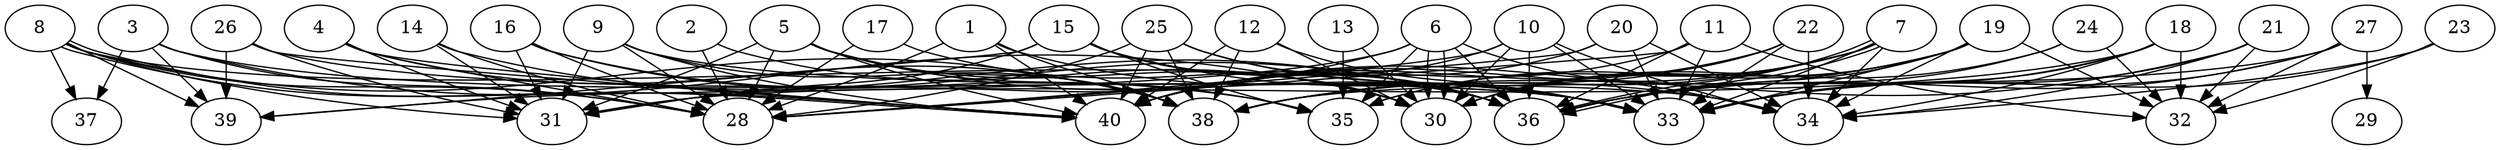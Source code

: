 // DAG automatically generated by daggen at Thu Oct  3 14:06:50 2019
// ./daggen --dot -n 40 --ccr 0.5 --fat 0.9 --regular 0.7 --density 0.7 --mindata 5242880 --maxdata 52428800 
digraph G {
  1 [size="93777920", alpha="0.19", expect_size="46888960"] 
  1 -> 28 [size ="46888960"]
  1 -> 33 [size ="46888960"]
  1 -> 38 [size ="46888960"]
  1 -> 40 [size ="46888960"]
  2 [size="58710016", alpha="0.10", expect_size="29355008"] 
  2 -> 28 [size ="29355008"]
  2 -> 30 [size ="29355008"]
  3 [size="103393280", alpha="0.07", expect_size="51696640"] 
  3 -> 28 [size ="51696640"]
  3 -> 30 [size ="51696640"]
  3 -> 33 [size ="51696640"]
  3 -> 37 [size ="51696640"]
  3 -> 39 [size ="51696640"]
  4 [size="99043328", alpha="0.07", expect_size="49521664"] 
  4 -> 28 [size ="49521664"]
  4 -> 31 [size ="49521664"]
  4 -> 38 [size ="49521664"]
  4 -> 40 [size ="49521664"]
  5 [size="91340800", alpha="0.04", expect_size="45670400"] 
  5 -> 28 [size ="45670400"]
  5 -> 30 [size ="45670400"]
  5 -> 31 [size ="45670400"]
  5 -> 33 [size ="45670400"]
  5 -> 35 [size ="45670400"]
  5 -> 38 [size ="45670400"]
  5 -> 40 [size ="45670400"]
  6 [size="99184640", alpha="0.19", expect_size="49592320"] 
  6 -> 30 [size ="49592320"]
  6 -> 30 [size ="49592320"]
  6 -> 31 [size ="49592320"]
  6 -> 34 [size ="49592320"]
  6 -> 35 [size ="49592320"]
  6 -> 36 [size ="49592320"]
  6 -> 39 [size ="49592320"]
  7 [size="87226368", alpha="0.14", expect_size="43613184"] 
  7 -> 30 [size ="43613184"]
  7 -> 33 [size ="43613184"]
  7 -> 34 [size ="43613184"]
  7 -> 35 [size ="43613184"]
  7 -> 36 [size ="43613184"]
  7 -> 36 [size ="43613184"]
  7 -> 38 [size ="43613184"]
  7 -> 40 [size ="43613184"]
  8 [size="37324800", alpha="0.20", expect_size="18662400"] 
  8 -> 28 [size ="18662400"]
  8 -> 31 [size ="18662400"]
  8 -> 36 [size ="18662400"]
  8 -> 37 [size ="18662400"]
  8 -> 38 [size ="18662400"]
  8 -> 39 [size ="18662400"]
  8 -> 40 [size ="18662400"]
  8 -> 40 [size ="18662400"]
  9 [size="29638656", alpha="0.09", expect_size="14819328"] 
  9 -> 28 [size ="14819328"]
  9 -> 31 [size ="14819328"]
  9 -> 34 [size ="14819328"]
  9 -> 38 [size ="14819328"]
  9 -> 40 [size ="14819328"]
  10 [size="71403520", alpha="0.19", expect_size="35701760"] 
  10 -> 28 [size ="35701760"]
  10 -> 30 [size ="35701760"]
  10 -> 33 [size ="35701760"]
  10 -> 34 [size ="35701760"]
  10 -> 36 [size ="35701760"]
  10 -> 40 [size ="35701760"]
  11 [size="49231872", alpha="0.16", expect_size="24615936"] 
  11 -> 28 [size ="24615936"]
  11 -> 32 [size ="24615936"]
  11 -> 33 [size ="24615936"]
  11 -> 36 [size ="24615936"]
  11 -> 40 [size ="24615936"]
  12 [size="45899776", alpha="0.07", expect_size="22949888"] 
  12 -> 30 [size ="22949888"]
  12 -> 33 [size ="22949888"]
  12 -> 38 [size ="22949888"]
  12 -> 40 [size ="22949888"]
  13 [size="93210624", alpha="0.08", expect_size="46605312"] 
  13 -> 30 [size ="46605312"]
  13 -> 35 [size ="46605312"]
  14 [size="32043008", alpha="0.12", expect_size="16021504"] 
  14 -> 28 [size ="16021504"]
  14 -> 31 [size ="16021504"]
  14 -> 36 [size ="16021504"]
  15 [size="63657984", alpha="0.14", expect_size="31828992"] 
  15 -> 30 [size ="31828992"]
  15 -> 31 [size ="31828992"]
  15 -> 34 [size ="31828992"]
  15 -> 35 [size ="31828992"]
  15 -> 36 [size ="31828992"]
  15 -> 39 [size ="31828992"]
  16 [size="83054592", alpha="0.15", expect_size="41527296"] 
  16 -> 28 [size ="41527296"]
  16 -> 31 [size ="41527296"]
  16 -> 35 [size ="41527296"]
  16 -> 36 [size ="41527296"]
  17 [size="76226560", alpha="0.09", expect_size="38113280"] 
  17 -> 28 [size ="38113280"]
  17 -> 36 [size ="38113280"]
  18 [size="47931392", alpha="0.14", expect_size="23965696"] 
  18 -> 31 [size ="23965696"]
  18 -> 32 [size ="23965696"]
  18 -> 33 [size ="23965696"]
  18 -> 34 [size ="23965696"]
  18 -> 36 [size ="23965696"]
  19 [size="45578240", alpha="0.14", expect_size="22789120"] 
  19 -> 30 [size ="22789120"]
  19 -> 32 [size ="22789120"]
  19 -> 33 [size ="22789120"]
  19 -> 34 [size ="22789120"]
  19 -> 35 [size ="22789120"]
  19 -> 36 [size ="22789120"]
  19 -> 40 [size ="22789120"]
  20 [size="85809152", alpha="0.19", expect_size="42904576"] 
  20 -> 28 [size ="42904576"]
  20 -> 33 [size ="42904576"]
  20 -> 34 [size ="42904576"]
  20 -> 40 [size ="42904576"]
  21 [size="79970304", alpha="0.01", expect_size="39985152"] 
  21 -> 32 [size ="39985152"]
  21 -> 33 [size ="39985152"]
  21 -> 34 [size ="39985152"]
  21 -> 38 [size ="39985152"]
  22 [size="60887040", alpha="0.13", expect_size="30443520"] 
  22 -> 30 [size ="30443520"]
  22 -> 33 [size ="30443520"]
  22 -> 34 [size ="30443520"]
  22 -> 38 [size ="30443520"]
  22 -> 40 [size ="30443520"]
  23 [size="95715328", alpha="0.05", expect_size="47857664"] 
  23 -> 32 [size ="47857664"]
  23 -> 33 [size ="47857664"]
  23 -> 34 [size ="47857664"]
  24 [size="37566464", alpha="0.15", expect_size="18783232"] 
  24 -> 30 [size ="18783232"]
  24 -> 32 [size ="18783232"]
  24 -> 36 [size ="18783232"]
  25 [size="95438848", alpha="0.03", expect_size="47719424"] 
  25 -> 28 [size ="47719424"]
  25 -> 33 [size ="47719424"]
  25 -> 36 [size ="47719424"]
  25 -> 38 [size ="47719424"]
  25 -> 40 [size ="47719424"]
  26 [size="66764800", alpha="0.10", expect_size="33382400"] 
  26 -> 31 [size ="33382400"]
  26 -> 33 [size ="33382400"]
  26 -> 39 [size ="33382400"]
  26 -> 40 [size ="33382400"]
  27 [size="42610688", alpha="0.13", expect_size="21305344"] 
  27 -> 29 [size ="21305344"]
  27 -> 32 [size ="21305344"]
  27 -> 33 [size ="21305344"]
  27 -> 36 [size ="21305344"]
  27 -> 38 [size ="21305344"]
  28 [size="86720512", alpha="0.01", expect_size="43360256"] 
  29 [size="58472448", alpha="0.14", expect_size="29236224"] 
  30 [size="31023104", alpha="0.19", expect_size="15511552"] 
  31 [size="24152064", alpha="0.13", expect_size="12076032"] 
  32 [size="26779648", alpha="0.15", expect_size="13389824"] 
  33 [size="87128064", alpha="0.13", expect_size="43564032"] 
  34 [size="14989312", alpha="0.17", expect_size="7494656"] 
  35 [size="87668736", alpha="0.11", expect_size="43834368"] 
  36 [size="102905856", alpha="0.01", expect_size="51452928"] 
  37 [size="55027712", alpha="0.05", expect_size="27513856"] 
  38 [size="20774912", alpha="0.17", expect_size="10387456"] 
  39 [size="26986496", alpha="0.16", expect_size="13493248"] 
  40 [size="92819456", alpha="0.12", expect_size="46409728"] 
}
